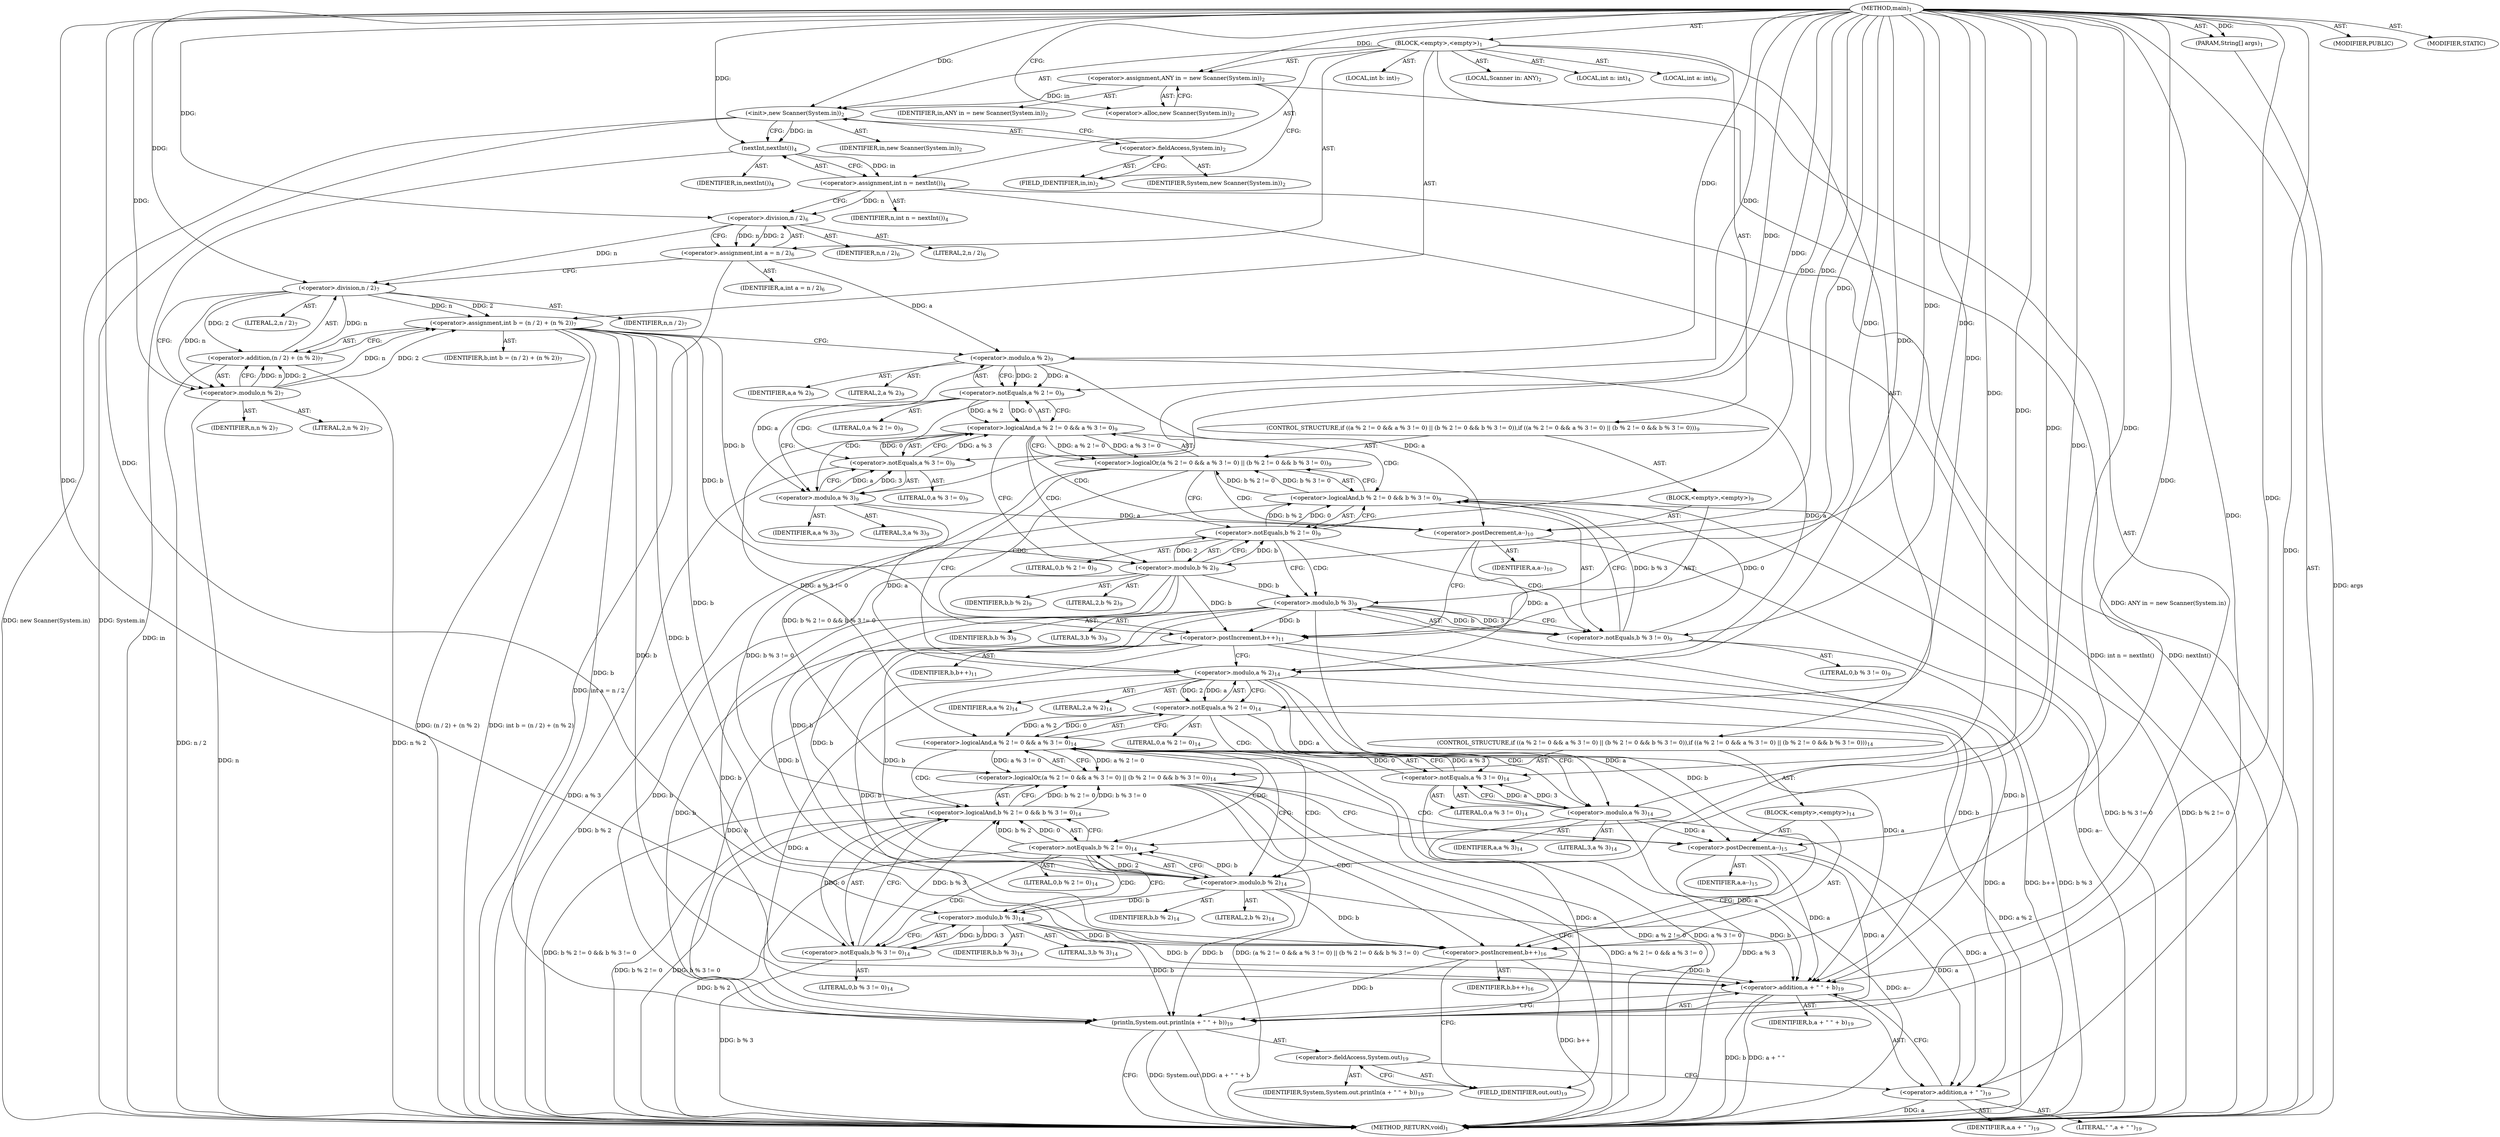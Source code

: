 digraph "main" {  
"19" [label = <(METHOD,main)<SUB>1</SUB>> ]
"20" [label = <(PARAM,String[] args)<SUB>1</SUB>> ]
"21" [label = <(BLOCK,&lt;empty&gt;,&lt;empty&gt;)<SUB>1</SUB>> ]
"4" [label = <(LOCAL,Scanner in: ANY)<SUB>2</SUB>> ]
"22" [label = <(&lt;operator&gt;.assignment,ANY in = new Scanner(System.in))<SUB>2</SUB>> ]
"23" [label = <(IDENTIFIER,in,ANY in = new Scanner(System.in))<SUB>2</SUB>> ]
"24" [label = <(&lt;operator&gt;.alloc,new Scanner(System.in))<SUB>2</SUB>> ]
"25" [label = <(&lt;init&gt;,new Scanner(System.in))<SUB>2</SUB>> ]
"3" [label = <(IDENTIFIER,in,new Scanner(System.in))<SUB>2</SUB>> ]
"26" [label = <(&lt;operator&gt;.fieldAccess,System.in)<SUB>2</SUB>> ]
"27" [label = <(IDENTIFIER,System,new Scanner(System.in))<SUB>2</SUB>> ]
"28" [label = <(FIELD_IDENTIFIER,in,in)<SUB>2</SUB>> ]
"29" [label = <(LOCAL,int n: int)<SUB>4</SUB>> ]
"30" [label = <(&lt;operator&gt;.assignment,int n = nextInt())<SUB>4</SUB>> ]
"31" [label = <(IDENTIFIER,n,int n = nextInt())<SUB>4</SUB>> ]
"32" [label = <(nextInt,nextInt())<SUB>4</SUB>> ]
"33" [label = <(IDENTIFIER,in,nextInt())<SUB>4</SUB>> ]
"34" [label = <(LOCAL,int a: int)<SUB>6</SUB>> ]
"35" [label = <(&lt;operator&gt;.assignment,int a = n / 2)<SUB>6</SUB>> ]
"36" [label = <(IDENTIFIER,a,int a = n / 2)<SUB>6</SUB>> ]
"37" [label = <(&lt;operator&gt;.division,n / 2)<SUB>6</SUB>> ]
"38" [label = <(IDENTIFIER,n,n / 2)<SUB>6</SUB>> ]
"39" [label = <(LITERAL,2,n / 2)<SUB>6</SUB>> ]
"40" [label = <(LOCAL,int b: int)<SUB>7</SUB>> ]
"41" [label = <(&lt;operator&gt;.assignment,int b = (n / 2) + (n % 2))<SUB>7</SUB>> ]
"42" [label = <(IDENTIFIER,b,int b = (n / 2) + (n % 2))<SUB>7</SUB>> ]
"43" [label = <(&lt;operator&gt;.addition,(n / 2) + (n % 2))<SUB>7</SUB>> ]
"44" [label = <(&lt;operator&gt;.division,n / 2)<SUB>7</SUB>> ]
"45" [label = <(IDENTIFIER,n,n / 2)<SUB>7</SUB>> ]
"46" [label = <(LITERAL,2,n / 2)<SUB>7</SUB>> ]
"47" [label = <(&lt;operator&gt;.modulo,n % 2)<SUB>7</SUB>> ]
"48" [label = <(IDENTIFIER,n,n % 2)<SUB>7</SUB>> ]
"49" [label = <(LITERAL,2,n % 2)<SUB>7</SUB>> ]
"50" [label = <(CONTROL_STRUCTURE,if ((a % 2 != 0 &amp;&amp; a % 3 != 0) || (b % 2 != 0 &amp;&amp; b % 3 != 0)),if ((a % 2 != 0 &amp;&amp; a % 3 != 0) || (b % 2 != 0 &amp;&amp; b % 3 != 0)))<SUB>9</SUB>> ]
"51" [label = <(&lt;operator&gt;.logicalOr,(a % 2 != 0 &amp;&amp; a % 3 != 0) || (b % 2 != 0 &amp;&amp; b % 3 != 0))<SUB>9</SUB>> ]
"52" [label = <(&lt;operator&gt;.logicalAnd,a % 2 != 0 &amp;&amp; a % 3 != 0)<SUB>9</SUB>> ]
"53" [label = <(&lt;operator&gt;.notEquals,a % 2 != 0)<SUB>9</SUB>> ]
"54" [label = <(&lt;operator&gt;.modulo,a % 2)<SUB>9</SUB>> ]
"55" [label = <(IDENTIFIER,a,a % 2)<SUB>9</SUB>> ]
"56" [label = <(LITERAL,2,a % 2)<SUB>9</SUB>> ]
"57" [label = <(LITERAL,0,a % 2 != 0)<SUB>9</SUB>> ]
"58" [label = <(&lt;operator&gt;.notEquals,a % 3 != 0)<SUB>9</SUB>> ]
"59" [label = <(&lt;operator&gt;.modulo,a % 3)<SUB>9</SUB>> ]
"60" [label = <(IDENTIFIER,a,a % 3)<SUB>9</SUB>> ]
"61" [label = <(LITERAL,3,a % 3)<SUB>9</SUB>> ]
"62" [label = <(LITERAL,0,a % 3 != 0)<SUB>9</SUB>> ]
"63" [label = <(&lt;operator&gt;.logicalAnd,b % 2 != 0 &amp;&amp; b % 3 != 0)<SUB>9</SUB>> ]
"64" [label = <(&lt;operator&gt;.notEquals,b % 2 != 0)<SUB>9</SUB>> ]
"65" [label = <(&lt;operator&gt;.modulo,b % 2)<SUB>9</SUB>> ]
"66" [label = <(IDENTIFIER,b,b % 2)<SUB>9</SUB>> ]
"67" [label = <(LITERAL,2,b % 2)<SUB>9</SUB>> ]
"68" [label = <(LITERAL,0,b % 2 != 0)<SUB>9</SUB>> ]
"69" [label = <(&lt;operator&gt;.notEquals,b % 3 != 0)<SUB>9</SUB>> ]
"70" [label = <(&lt;operator&gt;.modulo,b % 3)<SUB>9</SUB>> ]
"71" [label = <(IDENTIFIER,b,b % 3)<SUB>9</SUB>> ]
"72" [label = <(LITERAL,3,b % 3)<SUB>9</SUB>> ]
"73" [label = <(LITERAL,0,b % 3 != 0)<SUB>9</SUB>> ]
"74" [label = <(BLOCK,&lt;empty&gt;,&lt;empty&gt;)<SUB>9</SUB>> ]
"75" [label = <(&lt;operator&gt;.postDecrement,a--)<SUB>10</SUB>> ]
"76" [label = <(IDENTIFIER,a,a--)<SUB>10</SUB>> ]
"77" [label = <(&lt;operator&gt;.postIncrement,b++)<SUB>11</SUB>> ]
"78" [label = <(IDENTIFIER,b,b++)<SUB>11</SUB>> ]
"79" [label = <(CONTROL_STRUCTURE,if ((a % 2 != 0 &amp;&amp; a % 3 != 0) || (b % 2 != 0 &amp;&amp; b % 3 != 0)),if ((a % 2 != 0 &amp;&amp; a % 3 != 0) || (b % 2 != 0 &amp;&amp; b % 3 != 0)))<SUB>14</SUB>> ]
"80" [label = <(&lt;operator&gt;.logicalOr,(a % 2 != 0 &amp;&amp; a % 3 != 0) || (b % 2 != 0 &amp;&amp; b % 3 != 0))<SUB>14</SUB>> ]
"81" [label = <(&lt;operator&gt;.logicalAnd,a % 2 != 0 &amp;&amp; a % 3 != 0)<SUB>14</SUB>> ]
"82" [label = <(&lt;operator&gt;.notEquals,a % 2 != 0)<SUB>14</SUB>> ]
"83" [label = <(&lt;operator&gt;.modulo,a % 2)<SUB>14</SUB>> ]
"84" [label = <(IDENTIFIER,a,a % 2)<SUB>14</SUB>> ]
"85" [label = <(LITERAL,2,a % 2)<SUB>14</SUB>> ]
"86" [label = <(LITERAL,0,a % 2 != 0)<SUB>14</SUB>> ]
"87" [label = <(&lt;operator&gt;.notEquals,a % 3 != 0)<SUB>14</SUB>> ]
"88" [label = <(&lt;operator&gt;.modulo,a % 3)<SUB>14</SUB>> ]
"89" [label = <(IDENTIFIER,a,a % 3)<SUB>14</SUB>> ]
"90" [label = <(LITERAL,3,a % 3)<SUB>14</SUB>> ]
"91" [label = <(LITERAL,0,a % 3 != 0)<SUB>14</SUB>> ]
"92" [label = <(&lt;operator&gt;.logicalAnd,b % 2 != 0 &amp;&amp; b % 3 != 0)<SUB>14</SUB>> ]
"93" [label = <(&lt;operator&gt;.notEquals,b % 2 != 0)<SUB>14</SUB>> ]
"94" [label = <(&lt;operator&gt;.modulo,b % 2)<SUB>14</SUB>> ]
"95" [label = <(IDENTIFIER,b,b % 2)<SUB>14</SUB>> ]
"96" [label = <(LITERAL,2,b % 2)<SUB>14</SUB>> ]
"97" [label = <(LITERAL,0,b % 2 != 0)<SUB>14</SUB>> ]
"98" [label = <(&lt;operator&gt;.notEquals,b % 3 != 0)<SUB>14</SUB>> ]
"99" [label = <(&lt;operator&gt;.modulo,b % 3)<SUB>14</SUB>> ]
"100" [label = <(IDENTIFIER,b,b % 3)<SUB>14</SUB>> ]
"101" [label = <(LITERAL,3,b % 3)<SUB>14</SUB>> ]
"102" [label = <(LITERAL,0,b % 3 != 0)<SUB>14</SUB>> ]
"103" [label = <(BLOCK,&lt;empty&gt;,&lt;empty&gt;)<SUB>14</SUB>> ]
"104" [label = <(&lt;operator&gt;.postDecrement,a--)<SUB>15</SUB>> ]
"105" [label = <(IDENTIFIER,a,a--)<SUB>15</SUB>> ]
"106" [label = <(&lt;operator&gt;.postIncrement,b++)<SUB>16</SUB>> ]
"107" [label = <(IDENTIFIER,b,b++)<SUB>16</SUB>> ]
"108" [label = <(println,System.out.println(a + &quot; &quot; + b))<SUB>19</SUB>> ]
"109" [label = <(&lt;operator&gt;.fieldAccess,System.out)<SUB>19</SUB>> ]
"110" [label = <(IDENTIFIER,System,System.out.println(a + &quot; &quot; + b))<SUB>19</SUB>> ]
"111" [label = <(FIELD_IDENTIFIER,out,out)<SUB>19</SUB>> ]
"112" [label = <(&lt;operator&gt;.addition,a + &quot; &quot; + b)<SUB>19</SUB>> ]
"113" [label = <(&lt;operator&gt;.addition,a + &quot; &quot;)<SUB>19</SUB>> ]
"114" [label = <(IDENTIFIER,a,a + &quot; &quot;)<SUB>19</SUB>> ]
"115" [label = <(LITERAL,&quot; &quot;,a + &quot; &quot;)<SUB>19</SUB>> ]
"116" [label = <(IDENTIFIER,b,a + &quot; &quot; + b)<SUB>19</SUB>> ]
"117" [label = <(MODIFIER,PUBLIC)> ]
"118" [label = <(MODIFIER,STATIC)> ]
"119" [label = <(METHOD_RETURN,void)<SUB>1</SUB>> ]
  "19" -> "20"  [ label = "AST: "] 
  "19" -> "21"  [ label = "AST: "] 
  "19" -> "117"  [ label = "AST: "] 
  "19" -> "118"  [ label = "AST: "] 
  "19" -> "119"  [ label = "AST: "] 
  "21" -> "4"  [ label = "AST: "] 
  "21" -> "22"  [ label = "AST: "] 
  "21" -> "25"  [ label = "AST: "] 
  "21" -> "29"  [ label = "AST: "] 
  "21" -> "30"  [ label = "AST: "] 
  "21" -> "34"  [ label = "AST: "] 
  "21" -> "35"  [ label = "AST: "] 
  "21" -> "40"  [ label = "AST: "] 
  "21" -> "41"  [ label = "AST: "] 
  "21" -> "50"  [ label = "AST: "] 
  "21" -> "79"  [ label = "AST: "] 
  "21" -> "108"  [ label = "AST: "] 
  "22" -> "23"  [ label = "AST: "] 
  "22" -> "24"  [ label = "AST: "] 
  "25" -> "3"  [ label = "AST: "] 
  "25" -> "26"  [ label = "AST: "] 
  "26" -> "27"  [ label = "AST: "] 
  "26" -> "28"  [ label = "AST: "] 
  "30" -> "31"  [ label = "AST: "] 
  "30" -> "32"  [ label = "AST: "] 
  "32" -> "33"  [ label = "AST: "] 
  "35" -> "36"  [ label = "AST: "] 
  "35" -> "37"  [ label = "AST: "] 
  "37" -> "38"  [ label = "AST: "] 
  "37" -> "39"  [ label = "AST: "] 
  "41" -> "42"  [ label = "AST: "] 
  "41" -> "43"  [ label = "AST: "] 
  "43" -> "44"  [ label = "AST: "] 
  "43" -> "47"  [ label = "AST: "] 
  "44" -> "45"  [ label = "AST: "] 
  "44" -> "46"  [ label = "AST: "] 
  "47" -> "48"  [ label = "AST: "] 
  "47" -> "49"  [ label = "AST: "] 
  "50" -> "51"  [ label = "AST: "] 
  "50" -> "74"  [ label = "AST: "] 
  "51" -> "52"  [ label = "AST: "] 
  "51" -> "63"  [ label = "AST: "] 
  "52" -> "53"  [ label = "AST: "] 
  "52" -> "58"  [ label = "AST: "] 
  "53" -> "54"  [ label = "AST: "] 
  "53" -> "57"  [ label = "AST: "] 
  "54" -> "55"  [ label = "AST: "] 
  "54" -> "56"  [ label = "AST: "] 
  "58" -> "59"  [ label = "AST: "] 
  "58" -> "62"  [ label = "AST: "] 
  "59" -> "60"  [ label = "AST: "] 
  "59" -> "61"  [ label = "AST: "] 
  "63" -> "64"  [ label = "AST: "] 
  "63" -> "69"  [ label = "AST: "] 
  "64" -> "65"  [ label = "AST: "] 
  "64" -> "68"  [ label = "AST: "] 
  "65" -> "66"  [ label = "AST: "] 
  "65" -> "67"  [ label = "AST: "] 
  "69" -> "70"  [ label = "AST: "] 
  "69" -> "73"  [ label = "AST: "] 
  "70" -> "71"  [ label = "AST: "] 
  "70" -> "72"  [ label = "AST: "] 
  "74" -> "75"  [ label = "AST: "] 
  "74" -> "77"  [ label = "AST: "] 
  "75" -> "76"  [ label = "AST: "] 
  "77" -> "78"  [ label = "AST: "] 
  "79" -> "80"  [ label = "AST: "] 
  "79" -> "103"  [ label = "AST: "] 
  "80" -> "81"  [ label = "AST: "] 
  "80" -> "92"  [ label = "AST: "] 
  "81" -> "82"  [ label = "AST: "] 
  "81" -> "87"  [ label = "AST: "] 
  "82" -> "83"  [ label = "AST: "] 
  "82" -> "86"  [ label = "AST: "] 
  "83" -> "84"  [ label = "AST: "] 
  "83" -> "85"  [ label = "AST: "] 
  "87" -> "88"  [ label = "AST: "] 
  "87" -> "91"  [ label = "AST: "] 
  "88" -> "89"  [ label = "AST: "] 
  "88" -> "90"  [ label = "AST: "] 
  "92" -> "93"  [ label = "AST: "] 
  "92" -> "98"  [ label = "AST: "] 
  "93" -> "94"  [ label = "AST: "] 
  "93" -> "97"  [ label = "AST: "] 
  "94" -> "95"  [ label = "AST: "] 
  "94" -> "96"  [ label = "AST: "] 
  "98" -> "99"  [ label = "AST: "] 
  "98" -> "102"  [ label = "AST: "] 
  "99" -> "100"  [ label = "AST: "] 
  "99" -> "101"  [ label = "AST: "] 
  "103" -> "104"  [ label = "AST: "] 
  "103" -> "106"  [ label = "AST: "] 
  "104" -> "105"  [ label = "AST: "] 
  "106" -> "107"  [ label = "AST: "] 
  "108" -> "109"  [ label = "AST: "] 
  "108" -> "112"  [ label = "AST: "] 
  "109" -> "110"  [ label = "AST: "] 
  "109" -> "111"  [ label = "AST: "] 
  "112" -> "113"  [ label = "AST: "] 
  "112" -> "116"  [ label = "AST: "] 
  "113" -> "114"  [ label = "AST: "] 
  "113" -> "115"  [ label = "AST: "] 
  "22" -> "28"  [ label = "CFG: "] 
  "25" -> "32"  [ label = "CFG: "] 
  "30" -> "37"  [ label = "CFG: "] 
  "35" -> "44"  [ label = "CFG: "] 
  "41" -> "54"  [ label = "CFG: "] 
  "108" -> "119"  [ label = "CFG: "] 
  "24" -> "22"  [ label = "CFG: "] 
  "26" -> "25"  [ label = "CFG: "] 
  "32" -> "30"  [ label = "CFG: "] 
  "37" -> "35"  [ label = "CFG: "] 
  "43" -> "41"  [ label = "CFG: "] 
  "51" -> "75"  [ label = "CFG: "] 
  "51" -> "83"  [ label = "CFG: "] 
  "80" -> "104"  [ label = "CFG: "] 
  "80" -> "111"  [ label = "CFG: "] 
  "109" -> "113"  [ label = "CFG: "] 
  "112" -> "108"  [ label = "CFG: "] 
  "28" -> "26"  [ label = "CFG: "] 
  "44" -> "47"  [ label = "CFG: "] 
  "47" -> "43"  [ label = "CFG: "] 
  "52" -> "51"  [ label = "CFG: "] 
  "52" -> "65"  [ label = "CFG: "] 
  "63" -> "51"  [ label = "CFG: "] 
  "75" -> "77"  [ label = "CFG: "] 
  "77" -> "83"  [ label = "CFG: "] 
  "81" -> "80"  [ label = "CFG: "] 
  "81" -> "94"  [ label = "CFG: "] 
  "92" -> "80"  [ label = "CFG: "] 
  "104" -> "106"  [ label = "CFG: "] 
  "106" -> "111"  [ label = "CFG: "] 
  "111" -> "109"  [ label = "CFG: "] 
  "113" -> "112"  [ label = "CFG: "] 
  "53" -> "52"  [ label = "CFG: "] 
  "53" -> "59"  [ label = "CFG: "] 
  "58" -> "52"  [ label = "CFG: "] 
  "64" -> "63"  [ label = "CFG: "] 
  "64" -> "70"  [ label = "CFG: "] 
  "69" -> "63"  [ label = "CFG: "] 
  "82" -> "81"  [ label = "CFG: "] 
  "82" -> "88"  [ label = "CFG: "] 
  "87" -> "81"  [ label = "CFG: "] 
  "93" -> "92"  [ label = "CFG: "] 
  "93" -> "99"  [ label = "CFG: "] 
  "98" -> "92"  [ label = "CFG: "] 
  "54" -> "53"  [ label = "CFG: "] 
  "59" -> "58"  [ label = "CFG: "] 
  "65" -> "64"  [ label = "CFG: "] 
  "70" -> "69"  [ label = "CFG: "] 
  "83" -> "82"  [ label = "CFG: "] 
  "88" -> "87"  [ label = "CFG: "] 
  "94" -> "93"  [ label = "CFG: "] 
  "99" -> "98"  [ label = "CFG: "] 
  "19" -> "24"  [ label = "CFG: "] 
  "20" -> "119"  [ label = "DDG: args"] 
  "22" -> "119"  [ label = "DDG: ANY in = new Scanner(System.in)"] 
  "25" -> "119"  [ label = "DDG: System.in"] 
  "25" -> "119"  [ label = "DDG: new Scanner(System.in)"] 
  "32" -> "119"  [ label = "DDG: in"] 
  "30" -> "119"  [ label = "DDG: nextInt()"] 
  "30" -> "119"  [ label = "DDG: int n = nextInt()"] 
  "35" -> "119"  [ label = "DDG: int a = n / 2"] 
  "43" -> "119"  [ label = "DDG: n / 2"] 
  "47" -> "119"  [ label = "DDG: n"] 
  "43" -> "119"  [ label = "DDG: n % 2"] 
  "41" -> "119"  [ label = "DDG: (n / 2) + (n % 2)"] 
  "41" -> "119"  [ label = "DDG: int b = (n / 2) + (n % 2)"] 
  "58" -> "119"  [ label = "DDG: a % 3"] 
  "64" -> "119"  [ label = "DDG: b % 2"] 
  "63" -> "119"  [ label = "DDG: b % 2 != 0"] 
  "69" -> "119"  [ label = "DDG: b % 3"] 
  "63" -> "119"  [ label = "DDG: b % 3 != 0"] 
  "75" -> "119"  [ label = "DDG: a--"] 
  "77" -> "119"  [ label = "DDG: b++"] 
  "82" -> "119"  [ label = "DDG: a % 2"] 
  "81" -> "119"  [ label = "DDG: a % 2 != 0"] 
  "87" -> "119"  [ label = "DDG: a % 3"] 
  "81" -> "119"  [ label = "DDG: a % 3 != 0"] 
  "80" -> "119"  [ label = "DDG: a % 2 != 0 &amp;&amp; a % 3 != 0"] 
  "93" -> "119"  [ label = "DDG: b % 2"] 
  "92" -> "119"  [ label = "DDG: b % 2 != 0"] 
  "98" -> "119"  [ label = "DDG: b % 3"] 
  "92" -> "119"  [ label = "DDG: b % 3 != 0"] 
  "80" -> "119"  [ label = "DDG: b % 2 != 0 &amp;&amp; b % 3 != 0"] 
  "80" -> "119"  [ label = "DDG: (a % 2 != 0 &amp;&amp; a % 3 != 0) || (b % 2 != 0 &amp;&amp; b % 3 != 0)"] 
  "104" -> "119"  [ label = "DDG: a--"] 
  "106" -> "119"  [ label = "DDG: b++"] 
  "108" -> "119"  [ label = "DDG: System.out"] 
  "113" -> "119"  [ label = "DDG: a"] 
  "112" -> "119"  [ label = "DDG: a + &quot; &quot;"] 
  "112" -> "119"  [ label = "DDG: b"] 
  "108" -> "119"  [ label = "DDG: a + &quot; &quot; + b"] 
  "19" -> "20"  [ label = "DDG: "] 
  "19" -> "22"  [ label = "DDG: "] 
  "32" -> "30"  [ label = "DDG: in"] 
  "37" -> "35"  [ label = "DDG: n"] 
  "37" -> "35"  [ label = "DDG: 2"] 
  "44" -> "41"  [ label = "DDG: n"] 
  "44" -> "41"  [ label = "DDG: 2"] 
  "47" -> "41"  [ label = "DDG: n"] 
  "47" -> "41"  [ label = "DDG: 2"] 
  "22" -> "25"  [ label = "DDG: in"] 
  "19" -> "25"  [ label = "DDG: "] 
  "83" -> "108"  [ label = "DDG: a"] 
  "88" -> "108"  [ label = "DDG: a"] 
  "104" -> "108"  [ label = "DDG: a"] 
  "19" -> "108"  [ label = "DDG: "] 
  "41" -> "108"  [ label = "DDG: b"] 
  "65" -> "108"  [ label = "DDG: b"] 
  "70" -> "108"  [ label = "DDG: b"] 
  "77" -> "108"  [ label = "DDG: b"] 
  "94" -> "108"  [ label = "DDG: b"] 
  "99" -> "108"  [ label = "DDG: b"] 
  "106" -> "108"  [ label = "DDG: b"] 
  "25" -> "32"  [ label = "DDG: in"] 
  "19" -> "32"  [ label = "DDG: "] 
  "30" -> "37"  [ label = "DDG: n"] 
  "19" -> "37"  [ label = "DDG: "] 
  "44" -> "43"  [ label = "DDG: n"] 
  "44" -> "43"  [ label = "DDG: 2"] 
  "47" -> "43"  [ label = "DDG: n"] 
  "47" -> "43"  [ label = "DDG: 2"] 
  "52" -> "51"  [ label = "DDG: a % 2 != 0"] 
  "52" -> "51"  [ label = "DDG: a % 3 != 0"] 
  "63" -> "51"  [ label = "DDG: b % 2 != 0"] 
  "63" -> "51"  [ label = "DDG: b % 3 != 0"] 
  "81" -> "80"  [ label = "DDG: a % 2 != 0"] 
  "81" -> "80"  [ label = "DDG: a % 3 != 0"] 
  "92" -> "80"  [ label = "DDG: b % 2 != 0"] 
  "92" -> "80"  [ label = "DDG: b % 3 != 0"] 
  "51" -> "80"  [ label = "DDG: b % 2 != 0 &amp;&amp; b % 3 != 0"] 
  "83" -> "112"  [ label = "DDG: a"] 
  "88" -> "112"  [ label = "DDG: a"] 
  "104" -> "112"  [ label = "DDG: a"] 
  "19" -> "112"  [ label = "DDG: "] 
  "41" -> "112"  [ label = "DDG: b"] 
  "65" -> "112"  [ label = "DDG: b"] 
  "70" -> "112"  [ label = "DDG: b"] 
  "77" -> "112"  [ label = "DDG: b"] 
  "94" -> "112"  [ label = "DDG: b"] 
  "99" -> "112"  [ label = "DDG: b"] 
  "106" -> "112"  [ label = "DDG: b"] 
  "37" -> "44"  [ label = "DDG: n"] 
  "19" -> "44"  [ label = "DDG: "] 
  "44" -> "47"  [ label = "DDG: n"] 
  "19" -> "47"  [ label = "DDG: "] 
  "53" -> "52"  [ label = "DDG: a % 2"] 
  "53" -> "52"  [ label = "DDG: 0"] 
  "58" -> "52"  [ label = "DDG: a % 3"] 
  "58" -> "52"  [ label = "DDG: 0"] 
  "64" -> "63"  [ label = "DDG: b % 2"] 
  "64" -> "63"  [ label = "DDG: 0"] 
  "69" -> "63"  [ label = "DDG: b % 3"] 
  "69" -> "63"  [ label = "DDG: 0"] 
  "54" -> "75"  [ label = "DDG: a"] 
  "59" -> "75"  [ label = "DDG: a"] 
  "19" -> "75"  [ label = "DDG: "] 
  "41" -> "77"  [ label = "DDG: b"] 
  "65" -> "77"  [ label = "DDG: b"] 
  "70" -> "77"  [ label = "DDG: b"] 
  "19" -> "77"  [ label = "DDG: "] 
  "82" -> "81"  [ label = "DDG: a % 2"] 
  "82" -> "81"  [ label = "DDG: 0"] 
  "52" -> "81"  [ label = "DDG: a % 3 != 0"] 
  "87" -> "81"  [ label = "DDG: a % 3"] 
  "87" -> "81"  [ label = "DDG: 0"] 
  "93" -> "92"  [ label = "DDG: b % 2"] 
  "93" -> "92"  [ label = "DDG: 0"] 
  "63" -> "92"  [ label = "DDG: b % 3 != 0"] 
  "98" -> "92"  [ label = "DDG: b % 3"] 
  "98" -> "92"  [ label = "DDG: 0"] 
  "83" -> "104"  [ label = "DDG: a"] 
  "88" -> "104"  [ label = "DDG: a"] 
  "19" -> "104"  [ label = "DDG: "] 
  "41" -> "106"  [ label = "DDG: b"] 
  "65" -> "106"  [ label = "DDG: b"] 
  "70" -> "106"  [ label = "DDG: b"] 
  "77" -> "106"  [ label = "DDG: b"] 
  "94" -> "106"  [ label = "DDG: b"] 
  "99" -> "106"  [ label = "DDG: b"] 
  "19" -> "106"  [ label = "DDG: "] 
  "83" -> "113"  [ label = "DDG: a"] 
  "88" -> "113"  [ label = "DDG: a"] 
  "104" -> "113"  [ label = "DDG: a"] 
  "19" -> "113"  [ label = "DDG: "] 
  "54" -> "53"  [ label = "DDG: a"] 
  "54" -> "53"  [ label = "DDG: 2"] 
  "19" -> "53"  [ label = "DDG: "] 
  "59" -> "58"  [ label = "DDG: a"] 
  "59" -> "58"  [ label = "DDG: 3"] 
  "19" -> "58"  [ label = "DDG: "] 
  "65" -> "64"  [ label = "DDG: b"] 
  "65" -> "64"  [ label = "DDG: 2"] 
  "19" -> "64"  [ label = "DDG: "] 
  "70" -> "69"  [ label = "DDG: b"] 
  "70" -> "69"  [ label = "DDG: 3"] 
  "19" -> "69"  [ label = "DDG: "] 
  "83" -> "82"  [ label = "DDG: a"] 
  "83" -> "82"  [ label = "DDG: 2"] 
  "19" -> "82"  [ label = "DDG: "] 
  "88" -> "87"  [ label = "DDG: a"] 
  "88" -> "87"  [ label = "DDG: 3"] 
  "19" -> "87"  [ label = "DDG: "] 
  "94" -> "93"  [ label = "DDG: b"] 
  "94" -> "93"  [ label = "DDG: 2"] 
  "19" -> "93"  [ label = "DDG: "] 
  "99" -> "98"  [ label = "DDG: b"] 
  "99" -> "98"  [ label = "DDG: 3"] 
  "19" -> "98"  [ label = "DDG: "] 
  "35" -> "54"  [ label = "DDG: a"] 
  "19" -> "54"  [ label = "DDG: "] 
  "54" -> "59"  [ label = "DDG: a"] 
  "19" -> "59"  [ label = "DDG: "] 
  "41" -> "65"  [ label = "DDG: b"] 
  "19" -> "65"  [ label = "DDG: "] 
  "65" -> "70"  [ label = "DDG: b"] 
  "19" -> "70"  [ label = "DDG: "] 
  "54" -> "83"  [ label = "DDG: a"] 
  "59" -> "83"  [ label = "DDG: a"] 
  "75" -> "83"  [ label = "DDG: a"] 
  "19" -> "83"  [ label = "DDG: "] 
  "83" -> "88"  [ label = "DDG: a"] 
  "19" -> "88"  [ label = "DDG: "] 
  "41" -> "94"  [ label = "DDG: b"] 
  "65" -> "94"  [ label = "DDG: b"] 
  "70" -> "94"  [ label = "DDG: b"] 
  "77" -> "94"  [ label = "DDG: b"] 
  "19" -> "94"  [ label = "DDG: "] 
  "94" -> "99"  [ label = "DDG: b"] 
  "19" -> "99"  [ label = "DDG: "] 
  "51" -> "77"  [ label = "CDG: "] 
  "51" -> "75"  [ label = "CDG: "] 
  "80" -> "104"  [ label = "CDG: "] 
  "80" -> "106"  [ label = "CDG: "] 
  "52" -> "64"  [ label = "CDG: "] 
  "52" -> "63"  [ label = "CDG: "] 
  "52" -> "65"  [ label = "CDG: "] 
  "81" -> "94"  [ label = "CDG: "] 
  "81" -> "92"  [ label = "CDG: "] 
  "81" -> "93"  [ label = "CDG: "] 
  "53" -> "58"  [ label = "CDG: "] 
  "53" -> "59"  [ label = "CDG: "] 
  "64" -> "69"  [ label = "CDG: "] 
  "64" -> "70"  [ label = "CDG: "] 
  "82" -> "88"  [ label = "CDG: "] 
  "82" -> "87"  [ label = "CDG: "] 
  "93" -> "98"  [ label = "CDG: "] 
  "93" -> "99"  [ label = "CDG: "] 
}
